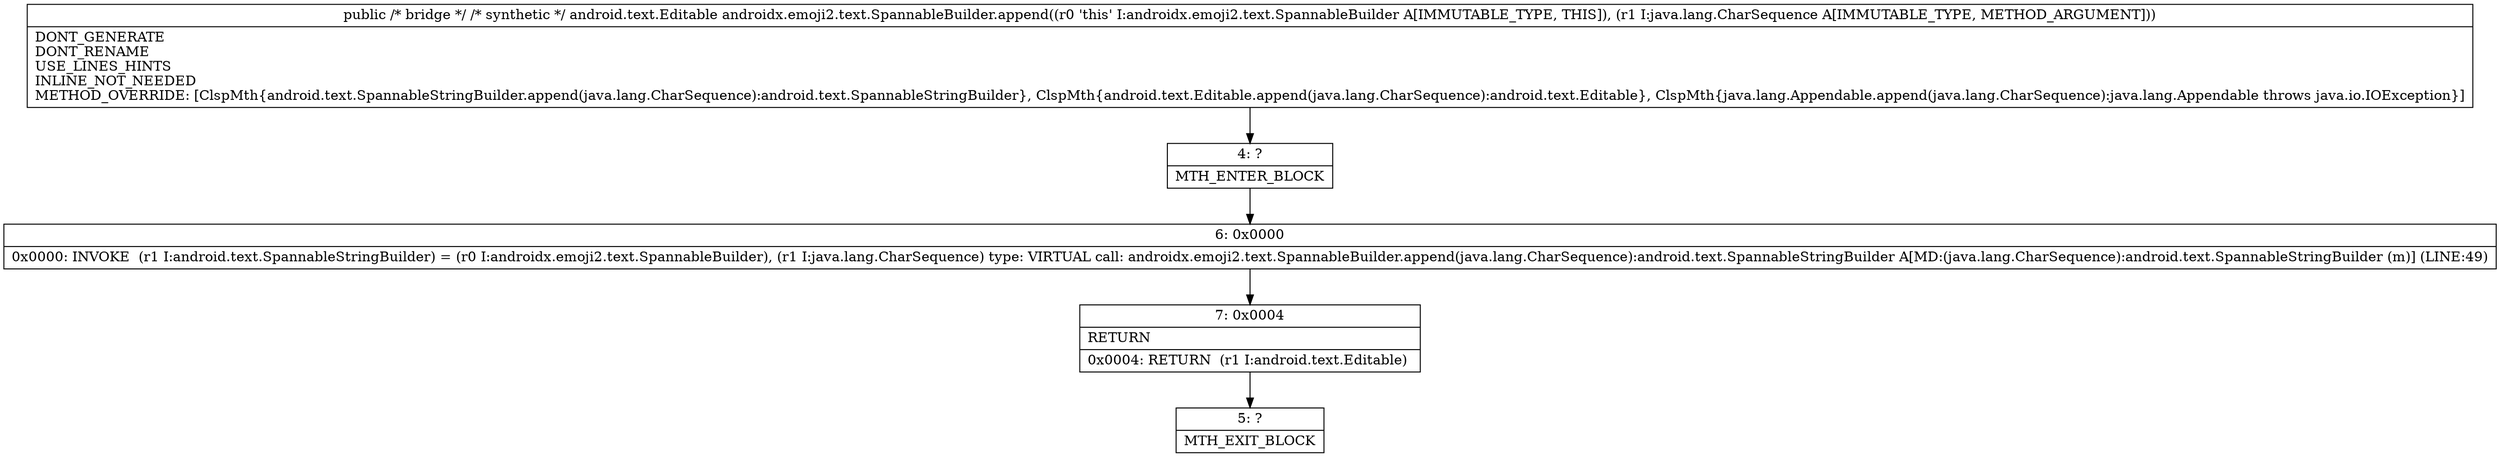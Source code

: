 digraph "CFG forandroidx.emoji2.text.SpannableBuilder.append(Ljava\/lang\/CharSequence;)Landroid\/text\/Editable;" {
Node_4 [shape=record,label="{4\:\ ?|MTH_ENTER_BLOCK\l}"];
Node_6 [shape=record,label="{6\:\ 0x0000|0x0000: INVOKE  (r1 I:android.text.SpannableStringBuilder) = (r0 I:androidx.emoji2.text.SpannableBuilder), (r1 I:java.lang.CharSequence) type: VIRTUAL call: androidx.emoji2.text.SpannableBuilder.append(java.lang.CharSequence):android.text.SpannableStringBuilder A[MD:(java.lang.CharSequence):android.text.SpannableStringBuilder (m)] (LINE:49)\l}"];
Node_7 [shape=record,label="{7\:\ 0x0004|RETURN\l|0x0004: RETURN  (r1 I:android.text.Editable) \l}"];
Node_5 [shape=record,label="{5\:\ ?|MTH_EXIT_BLOCK\l}"];
MethodNode[shape=record,label="{public \/* bridge *\/ \/* synthetic *\/ android.text.Editable androidx.emoji2.text.SpannableBuilder.append((r0 'this' I:androidx.emoji2.text.SpannableBuilder A[IMMUTABLE_TYPE, THIS]), (r1 I:java.lang.CharSequence A[IMMUTABLE_TYPE, METHOD_ARGUMENT]))  | DONT_GENERATE\lDONT_RENAME\lUSE_LINES_HINTS\lINLINE_NOT_NEEDED\lMETHOD_OVERRIDE: [ClspMth\{android.text.SpannableStringBuilder.append(java.lang.CharSequence):android.text.SpannableStringBuilder\}, ClspMth\{android.text.Editable.append(java.lang.CharSequence):android.text.Editable\}, ClspMth\{java.lang.Appendable.append(java.lang.CharSequence):java.lang.Appendable throws java.io.IOException\}]\l}"];
MethodNode -> Node_4;Node_4 -> Node_6;
Node_6 -> Node_7;
Node_7 -> Node_5;
}

